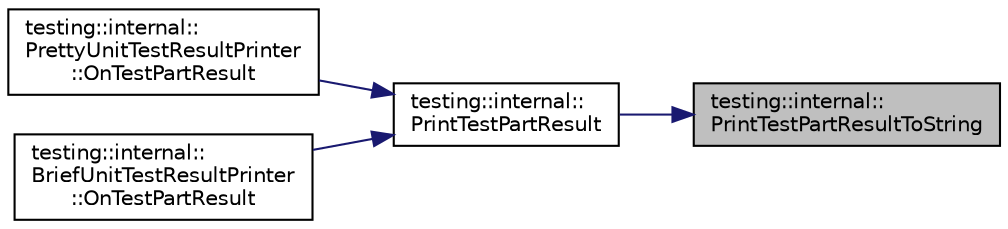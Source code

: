 digraph "testing::internal::PrintTestPartResultToString"
{
 // LATEX_PDF_SIZE
  bgcolor="transparent";
  edge [fontname="Helvetica",fontsize="10",labelfontname="Helvetica",labelfontsize="10"];
  node [fontname="Helvetica",fontsize="10",shape=record];
  rankdir="RL";
  Node1 [label="testing::internal::\lPrintTestPartResultToString",height=0.2,width=0.4,color="black", fillcolor="grey75", style="filled", fontcolor="black",tooltip=" "];
  Node1 -> Node2 [dir="back",color="midnightblue",fontsize="10",style="solid",fontname="Helvetica"];
  Node2 [label="testing::internal::\lPrintTestPartResult",height=0.2,width=0.4,color="black",URL="$namespacetesting_1_1internal.html#ac844b3d05dd6f665f72e2a1cec1872ba",tooltip=" "];
  Node2 -> Node3 [dir="back",color="midnightblue",fontsize="10",style="solid",fontname="Helvetica"];
  Node3 [label="testing::internal::\lPrettyUnitTestResultPrinter\l::OnTestPartResult",height=0.2,width=0.4,color="black",URL="$classtesting_1_1internal_1_1PrettyUnitTestResultPrinter.html#a89caba1698d6999082e938f814dd8ece",tooltip=" "];
  Node2 -> Node4 [dir="back",color="midnightblue",fontsize="10",style="solid",fontname="Helvetica"];
  Node4 [label="testing::internal::\lBriefUnitTestResultPrinter\l::OnTestPartResult",height=0.2,width=0.4,color="black",URL="$classtesting_1_1internal_1_1BriefUnitTestResultPrinter.html#aca32da1e631ce44e64804078844f94b8",tooltip=" "];
}

